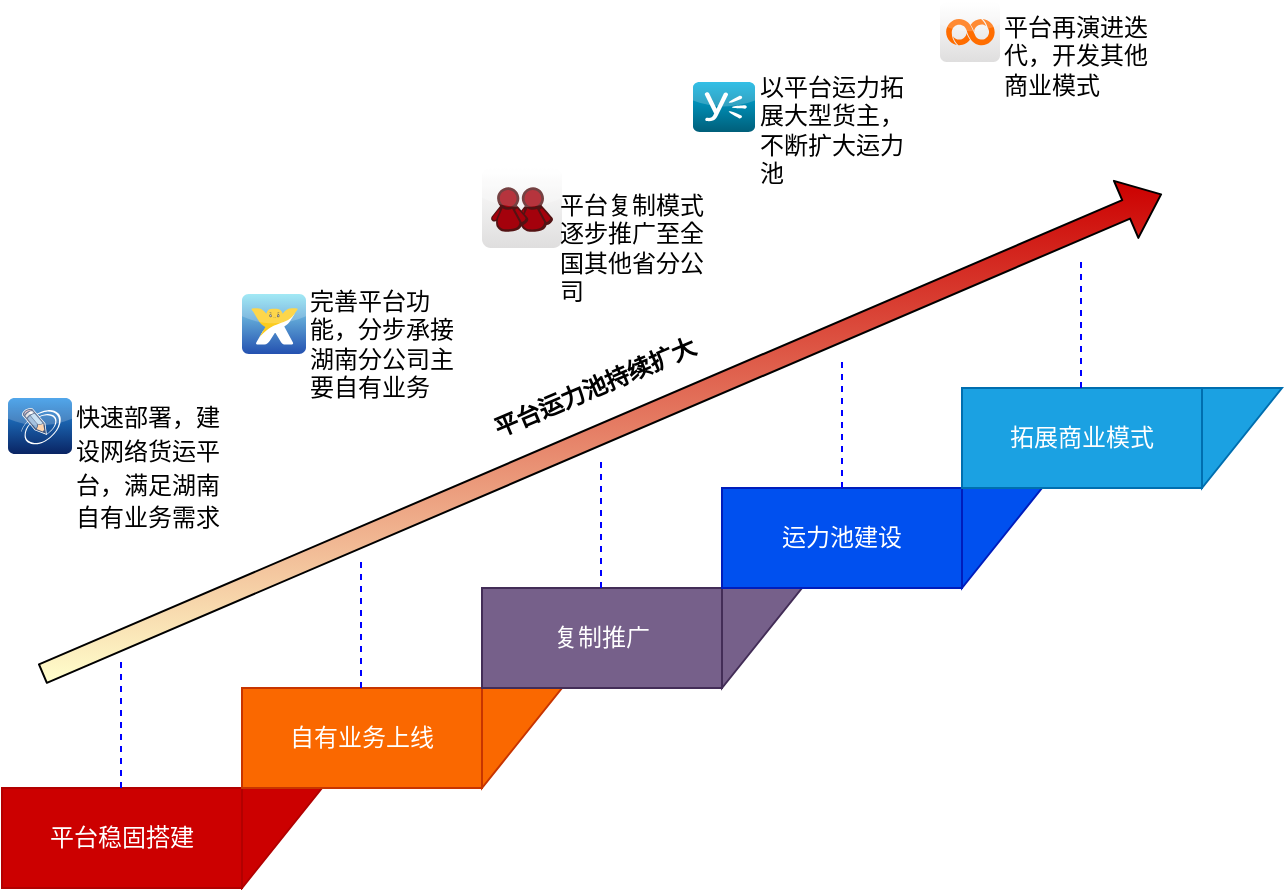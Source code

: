 <mxfile version="12.3.8" type="github" pages="1">
  <diagram id="AUFRNIZMDpevhwHJq7A-" name="第 1 页">
    <mxGraphModel dx="854" dy="429" grid="1" gridSize="10" guides="1" tooltips="1" connect="1" arrows="1" fold="1" page="1" pageScale="1" pageWidth="1169" pageHeight="827" math="0" shadow="0">
      <root>
        <mxCell id="0"/>
        <mxCell id="1" parent="0"/>
        <mxCell id="4LcxIrztmvxNG7RHcqgv-1" value="平台稳固搭建" style="rounded=0;whiteSpace=wrap;html=1;fillColor=#CC0000;strokeColor=#B20000;fontColor=#ffffff;" parent="1" vertex="1">
          <mxGeometry x="60" y="417" width="120" height="50" as="geometry"/>
        </mxCell>
        <mxCell id="4LcxIrztmvxNG7RHcqgv-3" value="" style="verticalLabelPosition=bottom;verticalAlign=top;html=1;shape=mxgraph.basic.orthogonal_triangle;direction=west;flipH=1;fillColor=#CC0000;strokeColor=#B20000;fontColor=#ffffff;" parent="1" vertex="1">
          <mxGeometry x="180" y="417" width="40" height="50" as="geometry"/>
        </mxCell>
        <mxCell id="4LcxIrztmvxNG7RHcqgv-4" value="自有业务上线" style="rounded=0;whiteSpace=wrap;html=1;fillColor=#fa6800;strokeColor=#C73500;fontColor=#ffffff;" parent="1" vertex="1">
          <mxGeometry x="180" y="367" width="120" height="50" as="geometry"/>
        </mxCell>
        <mxCell id="4LcxIrztmvxNG7RHcqgv-5" value="" style="verticalLabelPosition=bottom;verticalAlign=top;html=1;shape=mxgraph.basic.orthogonal_triangle;direction=west;flipH=1;fillColor=#fa6800;strokeColor=#C73500;fontColor=#ffffff;" parent="1" vertex="1">
          <mxGeometry x="300" y="367" width="40" height="50" as="geometry"/>
        </mxCell>
        <mxCell id="4LcxIrztmvxNG7RHcqgv-6" value="复制推广" style="rounded=0;whiteSpace=wrap;html=1;fillColor=#76608a;strokeColor=#432D57;fontColor=#ffffff;" parent="1" vertex="1">
          <mxGeometry x="300" y="317" width="120" height="50" as="geometry"/>
        </mxCell>
        <mxCell id="4LcxIrztmvxNG7RHcqgv-7" value="" style="verticalLabelPosition=bottom;verticalAlign=top;html=1;shape=mxgraph.basic.orthogonal_triangle;direction=west;flipH=1;fillColor=#76608a;strokeColor=#432D57;fontColor=#ffffff;" parent="1" vertex="1">
          <mxGeometry x="420" y="317" width="40" height="50" as="geometry"/>
        </mxCell>
        <mxCell id="4LcxIrztmvxNG7RHcqgv-8" value="运力池建设" style="rounded=0;whiteSpace=wrap;html=1;fillColor=#0050ef;strokeColor=#001DBC;fontColor=#ffffff;" parent="1" vertex="1">
          <mxGeometry x="420" y="267" width="120" height="50" as="geometry"/>
        </mxCell>
        <mxCell id="4LcxIrztmvxNG7RHcqgv-10" value="" style="endArrow=none;dashed=1;html=1;jumpSize=4;strokeColor=#0000FF;rounded=1;" parent="1" edge="1">
          <mxGeometry width="50" height="50" relative="1" as="geometry">
            <mxPoint x="119.5" y="417" as="sourcePoint"/>
            <mxPoint x="119.5" y="353" as="targetPoint"/>
          </mxGeometry>
        </mxCell>
        <mxCell id="4LcxIrztmvxNG7RHcqgv-11" value="" style="endArrow=none;dashed=1;html=1;jumpSize=4;strokeColor=#0000FF;rounded=1;" parent="1" edge="1">
          <mxGeometry width="50" height="50" relative="1" as="geometry">
            <mxPoint x="239.5" y="367" as="sourcePoint"/>
            <mxPoint x="239.5" y="303" as="targetPoint"/>
          </mxGeometry>
        </mxCell>
        <mxCell id="4LcxIrztmvxNG7RHcqgv-13" value="" style="endArrow=none;dashed=1;html=1;jumpSize=4;strokeColor=#0000FF;rounded=1;" parent="1" edge="1">
          <mxGeometry width="50" height="50" relative="1" as="geometry">
            <mxPoint x="480" y="267" as="sourcePoint"/>
            <mxPoint x="480" y="203" as="targetPoint"/>
          </mxGeometry>
        </mxCell>
        <mxCell id="4LcxIrztmvxNG7RHcqgv-14" value="" style="endArrow=none;dashed=1;html=1;jumpSize=4;strokeColor=#0000FF;rounded=1;" parent="1" edge="1">
          <mxGeometry width="50" height="50" relative="1" as="geometry">
            <mxPoint x="359.5" y="317" as="sourcePoint"/>
            <mxPoint x="359.5" y="253" as="targetPoint"/>
          </mxGeometry>
        </mxCell>
        <mxCell id="nZRihKheD_QciD9N_qgA-1" value="" style="shape=flexArrow;endArrow=classic;html=1;fillColor=#CC0000;gradientColor=#FFFFCC;" parent="1" edge="1">
          <mxGeometry width="50" height="50" relative="1" as="geometry">
            <mxPoint x="80" y="360" as="sourcePoint"/>
            <mxPoint x="640" y="120" as="targetPoint"/>
          </mxGeometry>
        </mxCell>
        <mxCell id="nZRihKheD_QciD9N_qgA-3" value="平台运力池持续扩大" style="text;html=1;strokeColor=none;fillColor=none;align=center;verticalAlign=middle;whiteSpace=wrap;rounded=0;rotation=337;fontStyle=1" parent="1" vertex="1">
          <mxGeometry x="300" y="207" width="113" height="20" as="geometry"/>
        </mxCell>
        <mxCell id="1kTx6zlzgjaiLc6cvUM6-1" value="" style="verticalLabelPosition=bottom;verticalAlign=top;html=1;shape=mxgraph.basic.orthogonal_triangle;direction=west;flipH=1;fillColor=#0050ef;strokeColor=#001DBC;fontColor=#ffffff;" vertex="1" parent="1">
          <mxGeometry x="540" y="267" width="40" height="50" as="geometry"/>
        </mxCell>
        <mxCell id="1kTx6zlzgjaiLc6cvUM6-2" value="拓展商业模式" style="rounded=0;whiteSpace=wrap;html=1;fillColor=#1ba1e2;strokeColor=#006EAF;fontColor=#ffffff;" vertex="1" parent="1">
          <mxGeometry x="540" y="217" width="120" height="50" as="geometry"/>
        </mxCell>
        <mxCell id="1kTx6zlzgjaiLc6cvUM6-3" value="" style="verticalLabelPosition=bottom;verticalAlign=top;html=1;shape=mxgraph.basic.orthogonal_triangle;direction=west;flipH=1;fillColor=#1ba1e2;strokeColor=#006EAF;fontColor=#ffffff;" vertex="1" parent="1">
          <mxGeometry x="660" y="217" width="40" height="50" as="geometry"/>
        </mxCell>
        <mxCell id="1kTx6zlzgjaiLc6cvUM6-4" value="" style="endArrow=none;dashed=1;html=1;jumpSize=4;strokeColor=#0000FF;rounded=1;" edge="1" parent="1">
          <mxGeometry width="50" height="50" relative="1" as="geometry">
            <mxPoint x="599.5" y="217" as="sourcePoint"/>
            <mxPoint x="599.5" y="153" as="targetPoint"/>
          </mxGeometry>
        </mxCell>
        <mxCell id="1kTx6zlzgjaiLc6cvUM6-6" value="" style="dashed=0;outlineConnect=0;html=1;align=center;labelPosition=center;verticalLabelPosition=bottom;verticalAlign=top;shape=mxgraph.webicons.livejournal;fillColor=#2690E5;gradientColor=#0A2463;strokeColor=#003300;fontSize=14;fontColor=#FFFFFF;" vertex="1" parent="1">
          <mxGeometry x="63" y="222" width="32" height="28" as="geometry"/>
        </mxCell>
        <mxCell id="1kTx6zlzgjaiLc6cvUM6-7" value="&lt;font color=&quot;#000000&quot;&gt;&lt;span style=&quot;font-size: 12px&quot;&gt;快速部署，建设网络货运平台，满足湖南自有业务需求&lt;/span&gt;&lt;/font&gt;" style="text;html=1;strokeColor=none;fillColor=none;align=left;verticalAlign=middle;whiteSpace=wrap;rounded=0;fontSize=14;fontColor=#FFFFFF;" vertex="1" parent="1">
          <mxGeometry x="95" y="246" width="75" height="20" as="geometry"/>
        </mxCell>
        <mxCell id="1kTx6zlzgjaiLc6cvUM6-18" value="" style="dashed=0;outlineConnect=0;html=1;align=center;labelPosition=center;verticalLabelPosition=bottom;verticalAlign=top;shape=mxgraph.webicons.wakoopa;gradientColor=#DFDEDE;strokeColor=#003300;fontSize=14;fontColor=#FFFFFF;" vertex="1" parent="1">
          <mxGeometry x="529" y="24" width="30" height="30" as="geometry"/>
        </mxCell>
        <mxCell id="1kTx6zlzgjaiLc6cvUM6-19" value="" style="dashed=0;outlineConnect=0;html=1;align=center;labelPosition=center;verticalLabelPosition=bottom;verticalAlign=top;shape=mxgraph.webicons.wix;fillColor=#8AE3F2;gradientColor=#2451B0;strokeColor=#003300;fontSize=14;fontColor=#FFFFFF;" vertex="1" parent="1">
          <mxGeometry x="180" y="170" width="32" height="30" as="geometry"/>
        </mxCell>
        <mxCell id="1kTx6zlzgjaiLc6cvUM6-20" value="" style="dashed=0;outlineConnect=0;html=1;align=center;labelPosition=center;verticalLabelPosition=bottom;verticalAlign=top;shape=mxgraph.webicons.buddymarks;gradientColor=#DFDEDE;strokeColor=#003300;fontSize=14;fontColor=#FFFFFF;" vertex="1" parent="1">
          <mxGeometry x="300" y="107" width="40" height="40" as="geometry"/>
        </mxCell>
        <mxCell id="1kTx6zlzgjaiLc6cvUM6-22" value="" style="dashed=0;outlineConnect=0;html=1;align=center;labelPosition=center;verticalLabelPosition=bottom;verticalAlign=top;shape=mxgraph.webicons.yammer;fillColor=#00AFE0;gradientColor=#005F7A;strokeColor=#003300;fontSize=14;fontColor=#FFFFFF;" vertex="1" parent="1">
          <mxGeometry x="405.5" y="64" width="31" height="25" as="geometry"/>
        </mxCell>
        <mxCell id="1kTx6zlzgjaiLc6cvUM6-23" value="完善平台功能，分步承接湖南分公司主要自有业务" style="text;html=1;strokeColor=none;fillColor=none;align=left;verticalAlign=middle;whiteSpace=wrap;rounded=0;fontSize=12;fontColor=#000000;" vertex="1" parent="1">
          <mxGeometry x="212" y="185" width="78" height="20" as="geometry"/>
        </mxCell>
        <mxCell id="1kTx6zlzgjaiLc6cvUM6-24" value="&lt;p class=&quot;MsoNormal&quot;&gt;&lt;font face=&quot;宋体&quot; style=&quot;font-size: 12px&quot;&gt;平台复制模式逐步推广至全国其他省分公司&lt;/font&gt;&lt;/p&gt;" style="text;html=1;strokeColor=none;fillColor=none;align=left;verticalAlign=middle;whiteSpace=wrap;rounded=0;fontSize=12;fontColor=#000000;" vertex="1" parent="1">
          <mxGeometry x="336.5" y="137" width="80" height="20" as="geometry"/>
        </mxCell>
        <mxCell id="1kTx6zlzgjaiLc6cvUM6-25" value="&lt;p class=&quot;MsoNormal&quot;&gt;&lt;font face=&quot;宋体&quot;&gt;以平台运力拓展大型货主，不断扩大运力池&lt;/font&gt;&lt;br&gt;&lt;/p&gt;" style="text;html=1;strokeColor=none;fillColor=none;align=left;verticalAlign=middle;whiteSpace=wrap;rounded=0;fontSize=12;fontColor=#000000;" vertex="1" parent="1">
          <mxGeometry x="436.5" y="77.5" width="80" height="20" as="geometry"/>
        </mxCell>
        <mxCell id="1kTx6zlzgjaiLc6cvUM6-27" value="平台再演进迭代，开发其他商业模式" style="text;html=1;strokeColor=none;fillColor=none;align=left;verticalAlign=middle;whiteSpace=wrap;rounded=0;fontSize=12;fontColor=#000000;" vertex="1" parent="1">
          <mxGeometry x="559" y="41" width="80" height="20" as="geometry"/>
        </mxCell>
      </root>
    </mxGraphModel>
  </diagram>
</mxfile>
